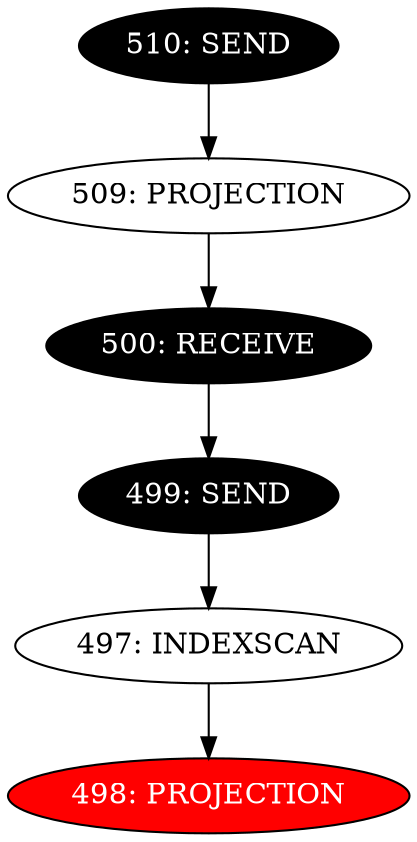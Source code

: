 digraph name {
497 [label="497: INDEXSCAN" ];
497 -> 498;
498 [label="498: PROJECTION" fontcolor="white" style="filled" fillcolor="red"];
499 [label="499: SEND" fontcolor="white" style="filled" fillcolor="black"];
499 -> 497;
500 [label="500: RECEIVE" fontcolor="white" style="filled" fillcolor="black"];
500 -> 499;
509 [label="509: PROJECTION" ];
509 -> 500;
510 [label="510: SEND" fontcolor="white" style="filled" fillcolor="black"];
510 -> 509;

}

